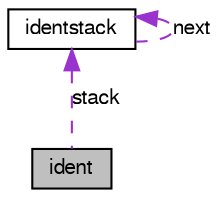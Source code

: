 digraph G
{
  edge [fontname="FreeSans",fontsize="10",labelfontname="FreeSans",labelfontsize="10"];
  node [fontname="FreeSans",fontsize="10",shape=record];
  Node1 [label="ident",height=0.2,width=0.4,color="black", fillcolor="grey75", style="filled" fontcolor="black"];
  Node2 -> Node1 [dir=back,color="darkorchid3",fontsize="10",style="dashed",label="stack",fontname="FreeSans"];
  Node2 [label="identstack",height=0.2,width=0.4,color="black", fillcolor="white", style="filled",URL="$structidentstack.html"];
  Node2 -> Node2 [dir=back,color="darkorchid3",fontsize="10",style="dashed",label="next",fontname="FreeSans"];
}
